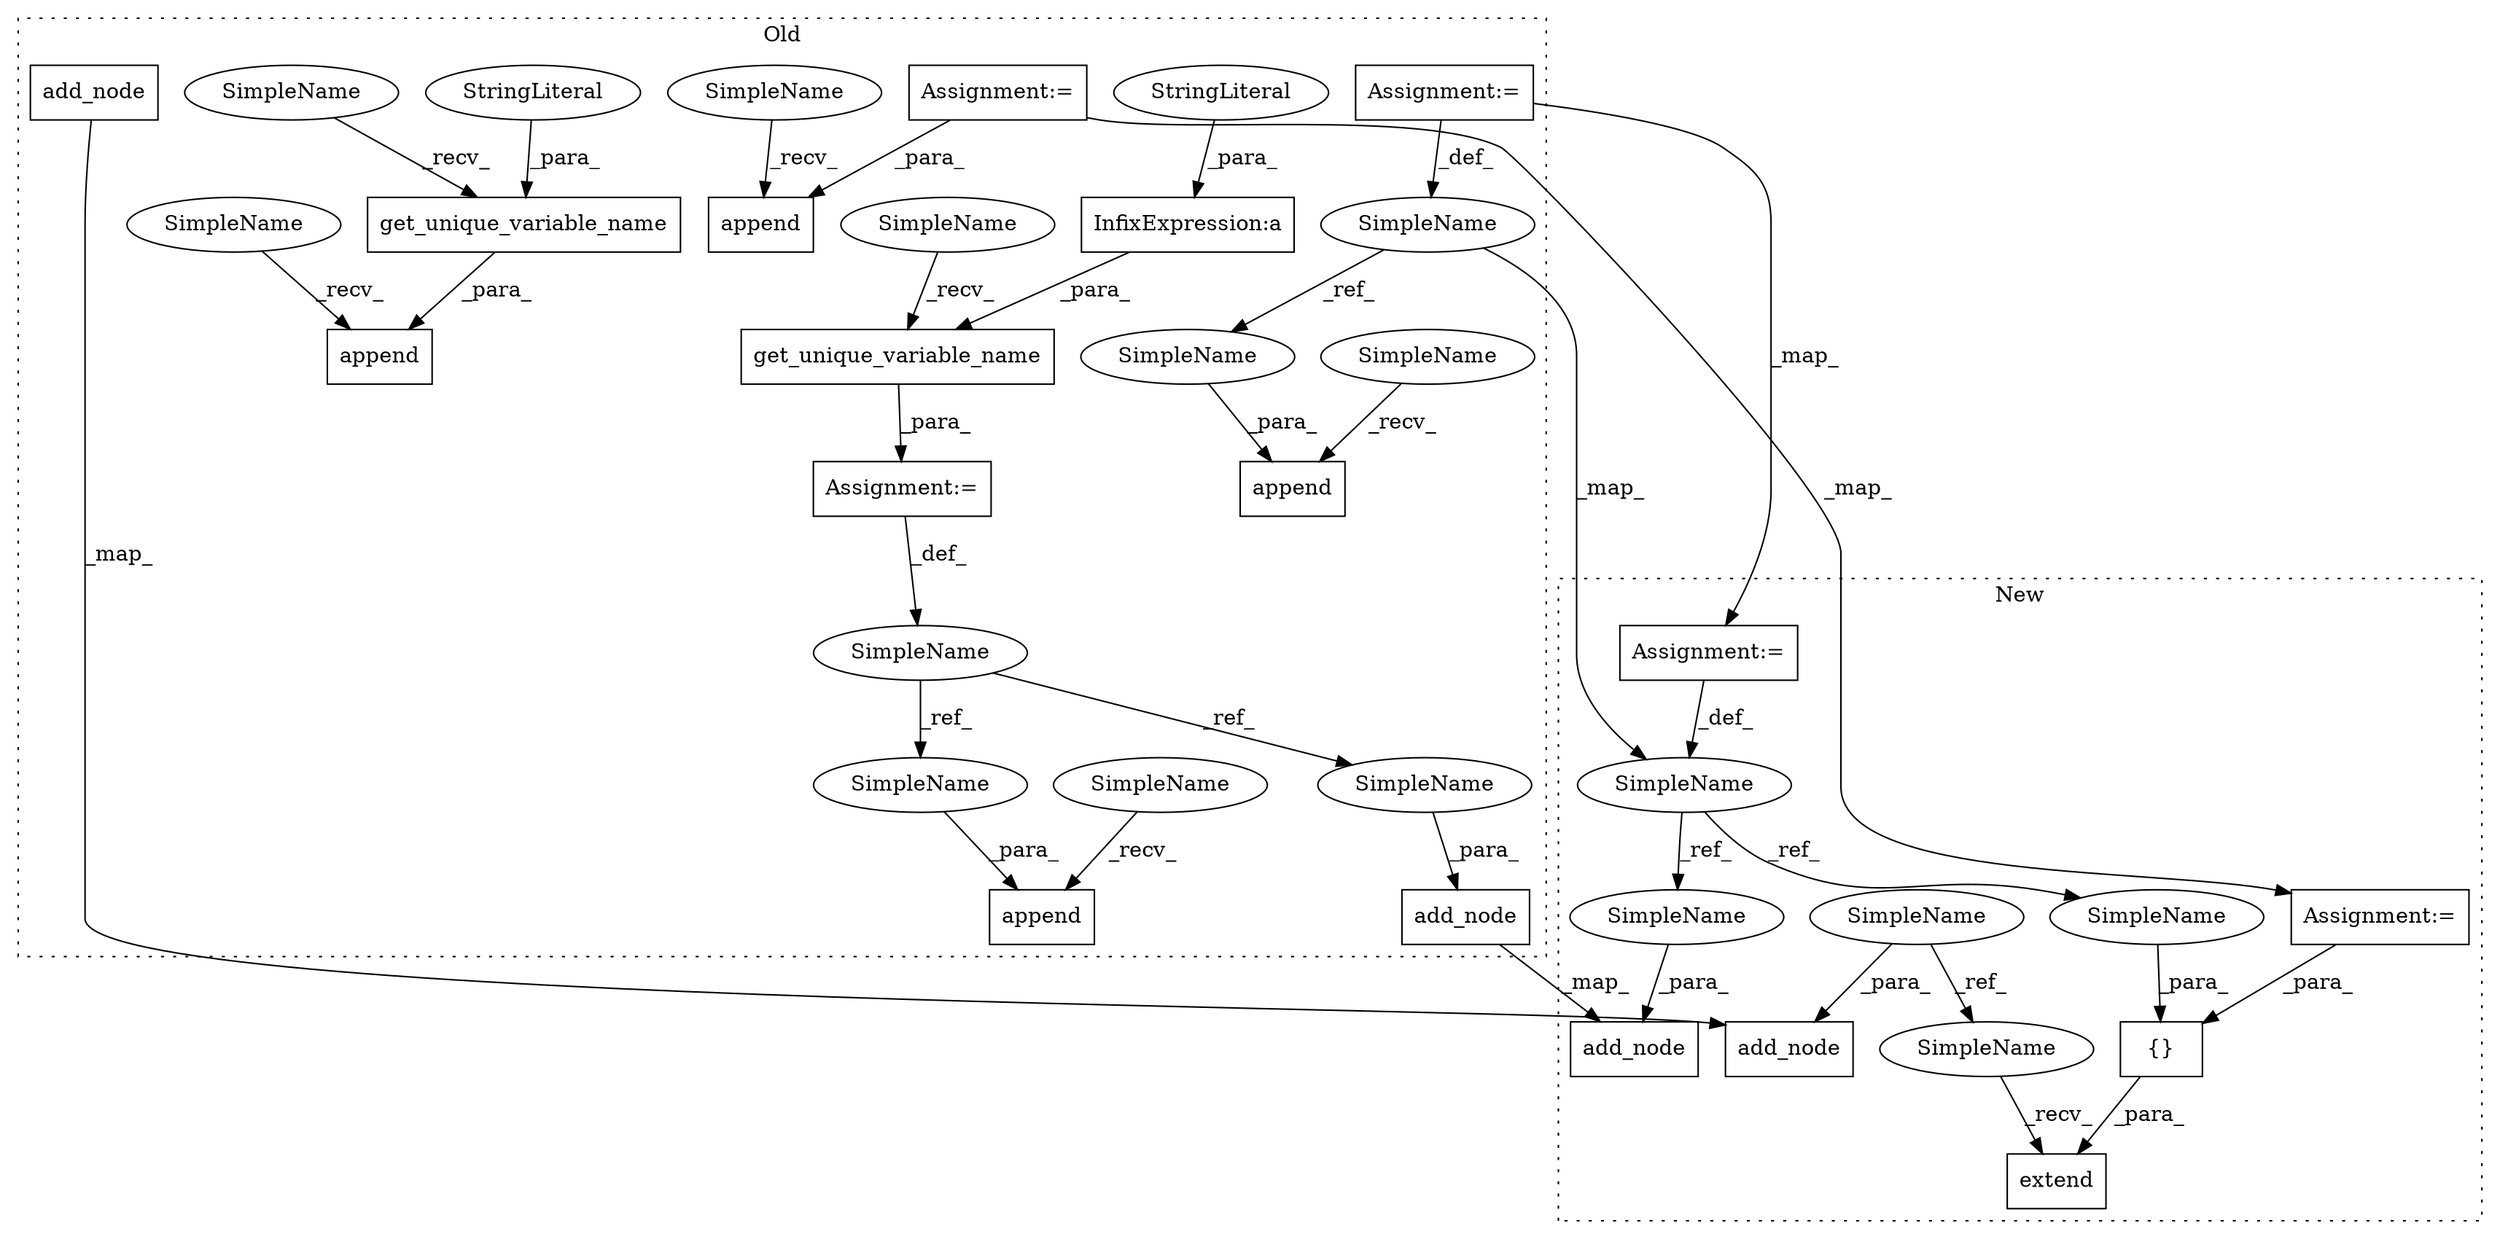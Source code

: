 digraph G {
subgraph cluster0 {
1 [label="get_unique_variable_name" a="32" s="10155,10199" l="25,1" shape="box"];
3 [label="get_unique_variable_name" a="32" s="10092,10127" l="25,1" shape="box"];
4 [label="InfixExpression:a" a="27" s="10192" l="3" shape="box"];
7 [label="SimpleName" a="42" s="9501" l="13" shape="ellipse"];
9 [label="add_node" a="32" s="10258,10391" l="9,1" shape="box"];
10 [label="SimpleName" a="42" s="10137" l="11" shape="ellipse"];
11 [label="append" a="32" s="10221,10239" l="7,1" shape="box"];
13 [label="append" a="32" s="10079,10128" l="7,1" shape="box"];
14 [label="add_node" a="32" s="11453,11504" l="9,1" shape="box"];
16 [label="StringLiteral" a="45" s="10117" l="10" shape="ellipse"];
17 [label="StringLiteral" a="45" s="10195" l="4" shape="ellipse"];
18 [label="Assignment:=" a="7" s="10148" l="1" shape="box"];
19 [label="append" a="32" s="9591,9611" l="7,1" shape="box"];
20 [label="Assignment:=" a="7" s="9514" l="1" shape="box"];
22 [label="append" a="32" s="10992,11012" l="7,1" shape="box"];
23 [label="Assignment:=" a="7" s="10917" l="1" shape="box"];
25 [label="SimpleName" a="42" s="10149" l="5" shape="ellipse"];
26 [label="SimpleName" a="42" s="10086" l="5" shape="ellipse"];
27 [label="SimpleName" a="42" s="9598" l="13" shape="ellipse"];
31 [label="SimpleName" a="42" s="9578" l="12" shape="ellipse"];
32 [label="SimpleName" a="42" s="10066" l="12" shape="ellipse"];
33 [label="SimpleName" a="42" s="10979" l="12" shape="ellipse"];
34 [label="SimpleName" a="42" s="10208" l="12" shape="ellipse"];
35 [label="SimpleName" a="42" s="10277" l="11" shape="ellipse"];
36 [label="SimpleName" a="42" s="10228" l="11" shape="ellipse"];
label = "Old";
style="dotted";
}
subgraph cluster1 {
2 [label="extend" a="32" s="9384,9441" l="7,1" shape="box"];
5 [label="{}" a="4" s="9400,9440" l="1,1" shape="box"];
6 [label="SimpleName" a="42" s="9225" l="13" shape="ellipse"];
8 [label="add_node" a="32" s="10204,10339" l="9,1" shape="box"];
12 [label="SimpleName" a="42" s="1631" l="12" shape="ellipse"];
15 [label="add_node" a="32" s="9458,9509" l="9,1" shape="box"];
21 [label="Assignment:=" a="7" s="9238" l="1" shape="box"];
24 [label="Assignment:=" a="7" s="9311" l="1" shape="box"];
28 [label="SimpleName" a="42" s="9371" l="12" shape="ellipse"];
29 [label="SimpleName" a="42" s="10223" l="13" shape="ellipse"];
30 [label="SimpleName" a="42" s="9413" l="13" shape="ellipse"];
label = "New";
style="dotted";
}
1 -> 18 [label="_para_"];
3 -> 13 [label="_para_"];
4 -> 1 [label="_para_"];
5 -> 2 [label="_para_"];
6 -> 29 [label="_ref_"];
6 -> 30 [label="_ref_"];
7 -> 27 [label="_ref_"];
7 -> 6 [label="_map_"];
9 -> 8 [label="_map_"];
10 -> 35 [label="_ref_"];
10 -> 36 [label="_ref_"];
12 -> 28 [label="_ref_"];
12 -> 15 [label="_para_"];
14 -> 15 [label="_map_"];
16 -> 3 [label="_para_"];
17 -> 4 [label="_para_"];
18 -> 10 [label="_def_"];
20 -> 7 [label="_def_"];
20 -> 21 [label="_map_"];
21 -> 6 [label="_def_"];
23 -> 24 [label="_map_"];
23 -> 22 [label="_para_"];
24 -> 5 [label="_para_"];
25 -> 1 [label="_recv_"];
26 -> 3 [label="_recv_"];
27 -> 19 [label="_para_"];
28 -> 2 [label="_recv_"];
29 -> 8 [label="_para_"];
30 -> 5 [label="_para_"];
31 -> 19 [label="_recv_"];
32 -> 13 [label="_recv_"];
33 -> 22 [label="_recv_"];
34 -> 11 [label="_recv_"];
35 -> 9 [label="_para_"];
36 -> 11 [label="_para_"];
}